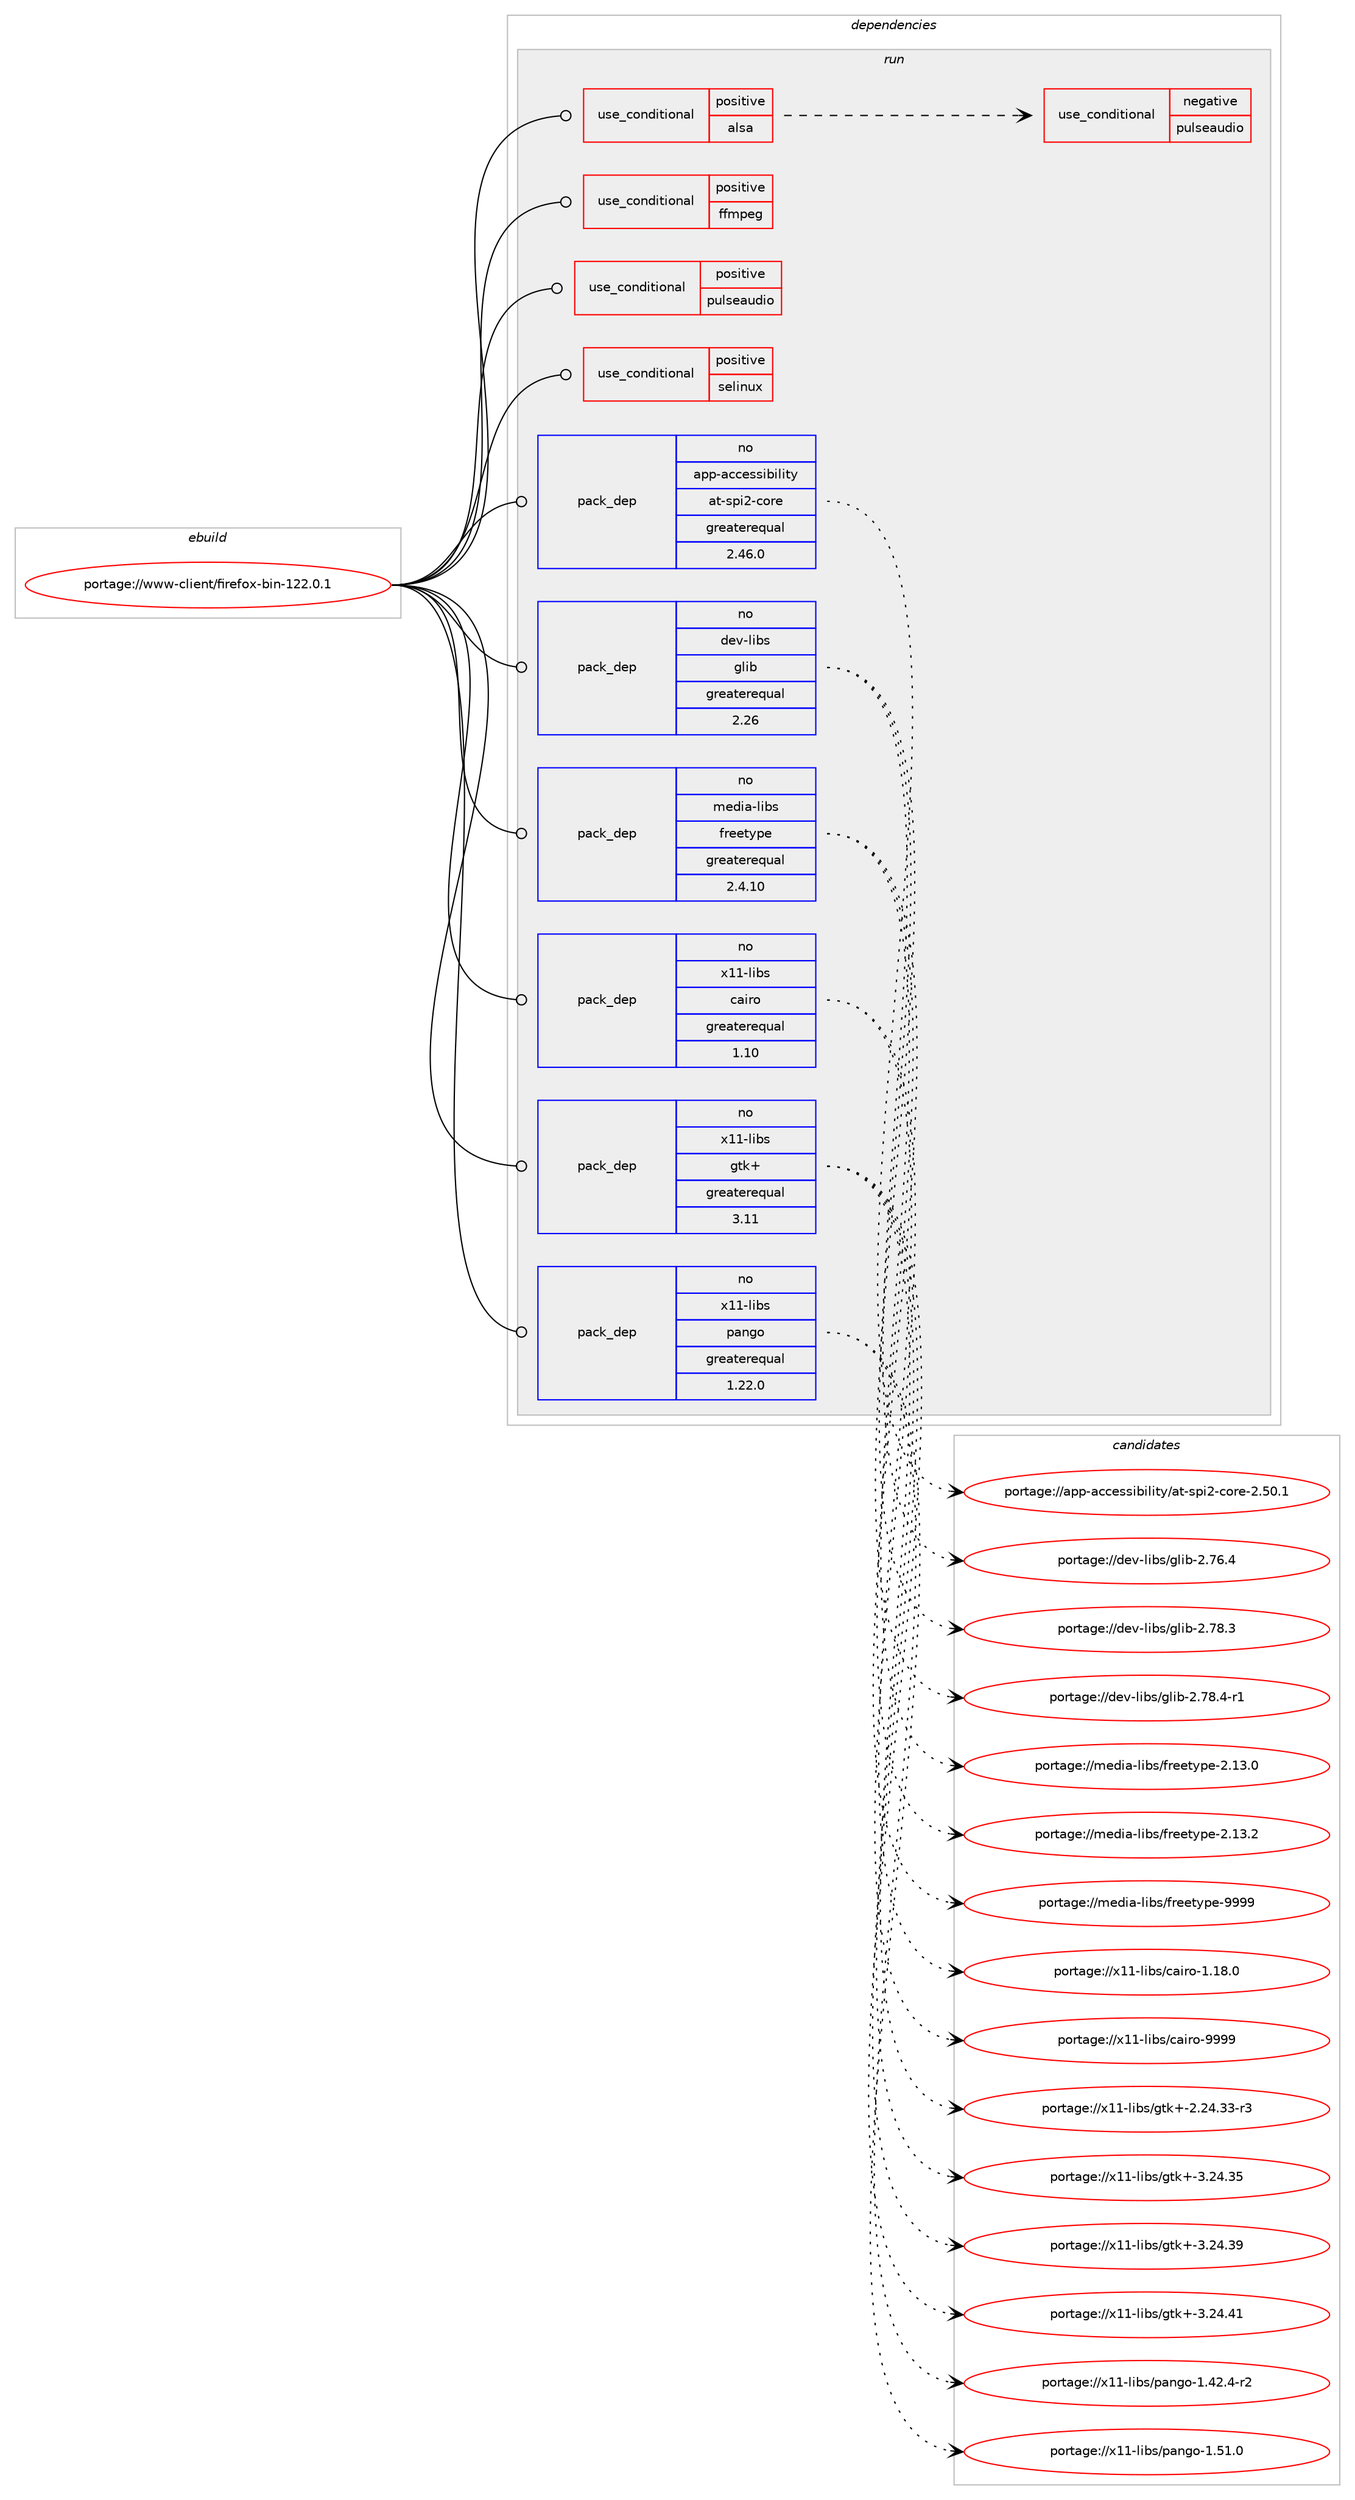 digraph prolog {

# *************
# Graph options
# *************

newrank=true;
concentrate=true;
compound=true;
graph [rankdir=LR,fontname=Helvetica,fontsize=10,ranksep=1.5];#, ranksep=2.5, nodesep=0.2];
edge  [arrowhead=vee];
node  [fontname=Helvetica,fontsize=10];

# **********
# The ebuild
# **********

subgraph cluster_leftcol {
color=gray;
rank=same;
label=<<i>ebuild</i>>;
id [label="portage://www-client/firefox-bin-122.0.1", color=red, width=4, href="../www-client/firefox-bin-122.0.1.svg"];
}

# ****************
# The dependencies
# ****************

subgraph cluster_midcol {
color=gray;
label=<<i>dependencies</i>>;
subgraph cluster_compile {
fillcolor="#eeeeee";
style=filled;
label=<<i>compile</i>>;
}
subgraph cluster_compileandrun {
fillcolor="#eeeeee";
style=filled;
label=<<i>compile and run</i>>;
}
subgraph cluster_run {
fillcolor="#eeeeee";
style=filled;
label=<<i>run</i>>;
subgraph cond12539 {
dependency18094 [label=<<TABLE BORDER="0" CELLBORDER="1" CELLSPACING="0" CELLPADDING="4"><TR><TD ROWSPAN="3" CELLPADDING="10">use_conditional</TD></TR><TR><TD>positive</TD></TR><TR><TD>alsa</TD></TR></TABLE>>, shape=none, color=red];
subgraph cond12540 {
dependency18095 [label=<<TABLE BORDER="0" CELLBORDER="1" CELLSPACING="0" CELLPADDING="4"><TR><TD ROWSPAN="3" CELLPADDING="10">use_conditional</TD></TR><TR><TD>negative</TD></TR><TR><TD>pulseaudio</TD></TR></TABLE>>, shape=none, color=red];
# *** BEGIN UNKNOWN DEPENDENCY TYPE (TODO) ***
# dependency18095 -> package_dependency(portage://www-client/firefox-bin-122.0.1,run,no,media-sound,apulse,none,[,,],[],[])
# *** END UNKNOWN DEPENDENCY TYPE (TODO) ***

}
dependency18094:e -> dependency18095:w [weight=20,style="dashed",arrowhead="vee"];
}
id:e -> dependency18094:w [weight=20,style="solid",arrowhead="odot"];
subgraph cond12541 {
dependency18096 [label=<<TABLE BORDER="0" CELLBORDER="1" CELLSPACING="0" CELLPADDING="4"><TR><TD ROWSPAN="3" CELLPADDING="10">use_conditional</TD></TR><TR><TD>positive</TD></TR><TR><TD>ffmpeg</TD></TR></TABLE>>, shape=none, color=red];
# *** BEGIN UNKNOWN DEPENDENCY TYPE (TODO) ***
# dependency18096 -> package_dependency(portage://www-client/firefox-bin-122.0.1,run,no,media-video,ffmpeg,none,[,,],[],[])
# *** END UNKNOWN DEPENDENCY TYPE (TODO) ***

}
id:e -> dependency18096:w [weight=20,style="solid",arrowhead="odot"];
subgraph cond12542 {
dependency18097 [label=<<TABLE BORDER="0" CELLBORDER="1" CELLSPACING="0" CELLPADDING="4"><TR><TD ROWSPAN="3" CELLPADDING="10">use_conditional</TD></TR><TR><TD>positive</TD></TR><TR><TD>pulseaudio</TD></TR></TABLE>>, shape=none, color=red];
# *** BEGIN UNKNOWN DEPENDENCY TYPE (TODO) ***
# dependency18097 -> package_dependency(portage://www-client/firefox-bin-122.0.1,run,no,media-libs,libpulse,none,[,,],[],[])
# *** END UNKNOWN DEPENDENCY TYPE (TODO) ***

}
id:e -> dependency18097:w [weight=20,style="solid",arrowhead="odot"];
subgraph cond12543 {
dependency18098 [label=<<TABLE BORDER="0" CELLBORDER="1" CELLSPACING="0" CELLPADDING="4"><TR><TD ROWSPAN="3" CELLPADDING="10">use_conditional</TD></TR><TR><TD>positive</TD></TR><TR><TD>selinux</TD></TR></TABLE>>, shape=none, color=red];
# *** BEGIN UNKNOWN DEPENDENCY TYPE (TODO) ***
# dependency18098 -> package_dependency(portage://www-client/firefox-bin-122.0.1,run,no,sec-policy,selinux-mozilla,none,[,,],[],[])
# *** END UNKNOWN DEPENDENCY TYPE (TODO) ***

}
id:e -> dependency18098:w [weight=20,style="solid",arrowhead="odot"];
subgraph pack5315 {
dependency18099 [label=<<TABLE BORDER="0" CELLBORDER="1" CELLSPACING="0" CELLPADDING="4" WIDTH="220"><TR><TD ROWSPAN="6" CELLPADDING="30">pack_dep</TD></TR><TR><TD WIDTH="110">no</TD></TR><TR><TD>app-accessibility</TD></TR><TR><TD>at-spi2-core</TD></TR><TR><TD>greaterequal</TD></TR><TR><TD>2.46.0</TD></TR></TABLE>>, shape=none, color=blue];
}
id:e -> dependency18099:w [weight=20,style="solid",arrowhead="odot"];
subgraph pack5316 {
dependency18100 [label=<<TABLE BORDER="0" CELLBORDER="1" CELLSPACING="0" CELLPADDING="4" WIDTH="220"><TR><TD ROWSPAN="6" CELLPADDING="30">pack_dep</TD></TR><TR><TD WIDTH="110">no</TD></TR><TR><TD>dev-libs</TD></TR><TR><TD>glib</TD></TR><TR><TD>greaterequal</TD></TR><TR><TD>2.26</TD></TR></TABLE>>, shape=none, color=blue];
}
id:e -> dependency18100:w [weight=20,style="solid",arrowhead="odot"];
# *** BEGIN UNKNOWN DEPENDENCY TYPE (TODO) ***
# id -> package_dependency(portage://www-client/firefox-bin-122.0.1,run,no,media-libs,alsa-lib,none,[,,],[],[])
# *** END UNKNOWN DEPENDENCY TYPE (TODO) ***

# *** BEGIN UNKNOWN DEPENDENCY TYPE (TODO) ***
# id -> package_dependency(portage://www-client/firefox-bin-122.0.1,run,no,media-libs,fontconfig,none,[,,],[],[])
# *** END UNKNOWN DEPENDENCY TYPE (TODO) ***

subgraph pack5317 {
dependency18101 [label=<<TABLE BORDER="0" CELLBORDER="1" CELLSPACING="0" CELLPADDING="4" WIDTH="220"><TR><TD ROWSPAN="6" CELLPADDING="30">pack_dep</TD></TR><TR><TD WIDTH="110">no</TD></TR><TR><TD>media-libs</TD></TR><TR><TD>freetype</TD></TR><TR><TD>greaterequal</TD></TR><TR><TD>2.4.10</TD></TR></TABLE>>, shape=none, color=blue];
}
id:e -> dependency18101:w [weight=20,style="solid",arrowhead="odot"];
# *** BEGIN UNKNOWN DEPENDENCY TYPE (TODO) ***
# id -> package_dependency(portage://www-client/firefox-bin-122.0.1,run,no,sys-apps,dbus,none,[,,],[],[])
# *** END UNKNOWN DEPENDENCY TYPE (TODO) ***

# *** BEGIN UNKNOWN DEPENDENCY TYPE (TODO) ***
# id -> package_dependency(portage://www-client/firefox-bin-122.0.1,run,no,virtual,freedesktop-icon-theme,none,[,,],[],[])
# *** END UNKNOWN DEPENDENCY TYPE (TODO) ***

subgraph pack5318 {
dependency18102 [label=<<TABLE BORDER="0" CELLBORDER="1" CELLSPACING="0" CELLPADDING="4" WIDTH="220"><TR><TD ROWSPAN="6" CELLPADDING="30">pack_dep</TD></TR><TR><TD WIDTH="110">no</TD></TR><TR><TD>x11-libs</TD></TR><TR><TD>cairo</TD></TR><TR><TD>greaterequal</TD></TR><TR><TD>1.10</TD></TR></TABLE>>, shape=none, color=blue];
}
id:e -> dependency18102:w [weight=20,style="solid",arrowhead="odot"];
# *** BEGIN UNKNOWN DEPENDENCY TYPE (TODO) ***
# id -> package_dependency(portage://www-client/firefox-bin-122.0.1,run,no,x11-libs,gdk-pixbuf,none,[,,],[slot(2)],[])
# *** END UNKNOWN DEPENDENCY TYPE (TODO) ***

subgraph pack5319 {
dependency18103 [label=<<TABLE BORDER="0" CELLBORDER="1" CELLSPACING="0" CELLPADDING="4" WIDTH="220"><TR><TD ROWSPAN="6" CELLPADDING="30">pack_dep</TD></TR><TR><TD WIDTH="110">no</TD></TR><TR><TD>x11-libs</TD></TR><TR><TD>gtk+</TD></TR><TR><TD>greaterequal</TD></TR><TR><TD>3.11</TD></TR></TABLE>>, shape=none, color=blue];
}
id:e -> dependency18103:w [weight=20,style="solid",arrowhead="odot"];
# *** BEGIN UNKNOWN DEPENDENCY TYPE (TODO) ***
# id -> package_dependency(portage://www-client/firefox-bin-122.0.1,run,no,x11-libs,libX11,none,[,,],[],[])
# *** END UNKNOWN DEPENDENCY TYPE (TODO) ***

# *** BEGIN UNKNOWN DEPENDENCY TYPE (TODO) ***
# id -> package_dependency(portage://www-client/firefox-bin-122.0.1,run,no,x11-libs,libXcomposite,none,[,,],[],[])
# *** END UNKNOWN DEPENDENCY TYPE (TODO) ***

# *** BEGIN UNKNOWN DEPENDENCY TYPE (TODO) ***
# id -> package_dependency(portage://www-client/firefox-bin-122.0.1,run,no,x11-libs,libXcursor,none,[,,],[],[])
# *** END UNKNOWN DEPENDENCY TYPE (TODO) ***

# *** BEGIN UNKNOWN DEPENDENCY TYPE (TODO) ***
# id -> package_dependency(portage://www-client/firefox-bin-122.0.1,run,no,x11-libs,libXdamage,none,[,,],[],[])
# *** END UNKNOWN DEPENDENCY TYPE (TODO) ***

# *** BEGIN UNKNOWN DEPENDENCY TYPE (TODO) ***
# id -> package_dependency(portage://www-client/firefox-bin-122.0.1,run,no,x11-libs,libXext,none,[,,],[],[])
# *** END UNKNOWN DEPENDENCY TYPE (TODO) ***

# *** BEGIN UNKNOWN DEPENDENCY TYPE (TODO) ***
# id -> package_dependency(portage://www-client/firefox-bin-122.0.1,run,no,x11-libs,libXfixes,none,[,,],[],[])
# *** END UNKNOWN DEPENDENCY TYPE (TODO) ***

# *** BEGIN UNKNOWN DEPENDENCY TYPE (TODO) ***
# id -> package_dependency(portage://www-client/firefox-bin-122.0.1,run,no,x11-libs,libXi,none,[,,],[],[])
# *** END UNKNOWN DEPENDENCY TYPE (TODO) ***

# *** BEGIN UNKNOWN DEPENDENCY TYPE (TODO) ***
# id -> package_dependency(portage://www-client/firefox-bin-122.0.1,run,no,x11-libs,libXrandr,none,[,,],[],[])
# *** END UNKNOWN DEPENDENCY TYPE (TODO) ***

# *** BEGIN UNKNOWN DEPENDENCY TYPE (TODO) ***
# id -> package_dependency(portage://www-client/firefox-bin-122.0.1,run,no,x11-libs,libXrender,none,[,,],[],[])
# *** END UNKNOWN DEPENDENCY TYPE (TODO) ***

# *** BEGIN UNKNOWN DEPENDENCY TYPE (TODO) ***
# id -> package_dependency(portage://www-client/firefox-bin-122.0.1,run,no,x11-libs,libxcb,none,[,,],[],[])
# *** END UNKNOWN DEPENDENCY TYPE (TODO) ***

subgraph pack5320 {
dependency18104 [label=<<TABLE BORDER="0" CELLBORDER="1" CELLSPACING="0" CELLPADDING="4" WIDTH="220"><TR><TD ROWSPAN="6" CELLPADDING="30">pack_dep</TD></TR><TR><TD WIDTH="110">no</TD></TR><TR><TD>x11-libs</TD></TR><TR><TD>pango</TD></TR><TR><TD>greaterequal</TD></TR><TR><TD>1.22.0</TD></TR></TABLE>>, shape=none, color=blue];
}
id:e -> dependency18104:w [weight=20,style="solid",arrowhead="odot"];
# *** BEGIN UNKNOWN DEPENDENCY TYPE (TODO) ***
# id -> package_dependency(portage://www-client/firefox-bin-122.0.1,run,weak,www-client,firefox-bin,none,[,,],[slot(0)],[])
# *** END UNKNOWN DEPENDENCY TYPE (TODO) ***

# *** BEGIN UNKNOWN DEPENDENCY TYPE (TODO) ***
# id -> package_dependency(portage://www-client/firefox-bin-122.0.1,run,weak,www-client,firefox-bin,none,[,,],[slot(esr)],[])
# *** END UNKNOWN DEPENDENCY TYPE (TODO) ***

}
}

# **************
# The candidates
# **************

subgraph cluster_choices {
rank=same;
color=gray;
label=<<i>candidates</i>>;

subgraph choice5315 {
color=black;
nodesep=1;
choice97112112459799991011151151059810510810511612147971164511511210550459911111410145504653484649 [label="portage://app-accessibility/at-spi2-core-2.50.1", color=red, width=4,href="../app-accessibility/at-spi2-core-2.50.1.svg"];
dependency18099:e -> choice97112112459799991011151151059810510810511612147971164511511210550459911111410145504653484649:w [style=dotted,weight="100"];
}
subgraph choice5316 {
color=black;
nodesep=1;
choice1001011184510810598115471031081059845504655544652 [label="portage://dev-libs/glib-2.76.4", color=red, width=4,href="../dev-libs/glib-2.76.4.svg"];
choice1001011184510810598115471031081059845504655564651 [label="portage://dev-libs/glib-2.78.3", color=red, width=4,href="../dev-libs/glib-2.78.3.svg"];
choice10010111845108105981154710310810598455046555646524511449 [label="portage://dev-libs/glib-2.78.4-r1", color=red, width=4,href="../dev-libs/glib-2.78.4-r1.svg"];
dependency18100:e -> choice1001011184510810598115471031081059845504655544652:w [style=dotted,weight="100"];
dependency18100:e -> choice1001011184510810598115471031081059845504655564651:w [style=dotted,weight="100"];
dependency18100:e -> choice10010111845108105981154710310810598455046555646524511449:w [style=dotted,weight="100"];
}
subgraph choice5317 {
color=black;
nodesep=1;
choice1091011001059745108105981154710211410110111612111210145504649514648 [label="portage://media-libs/freetype-2.13.0", color=red, width=4,href="../media-libs/freetype-2.13.0.svg"];
choice1091011001059745108105981154710211410110111612111210145504649514650 [label="portage://media-libs/freetype-2.13.2", color=red, width=4,href="../media-libs/freetype-2.13.2.svg"];
choice109101100105974510810598115471021141011011161211121014557575757 [label="portage://media-libs/freetype-9999", color=red, width=4,href="../media-libs/freetype-9999.svg"];
dependency18101:e -> choice1091011001059745108105981154710211410110111612111210145504649514648:w [style=dotted,weight="100"];
dependency18101:e -> choice1091011001059745108105981154710211410110111612111210145504649514650:w [style=dotted,weight="100"];
dependency18101:e -> choice109101100105974510810598115471021141011011161211121014557575757:w [style=dotted,weight="100"];
}
subgraph choice5318 {
color=black;
nodesep=1;
choice1204949451081059811547999710511411145494649564648 [label="portage://x11-libs/cairo-1.18.0", color=red, width=4,href="../x11-libs/cairo-1.18.0.svg"];
choice120494945108105981154799971051141114557575757 [label="portage://x11-libs/cairo-9999", color=red, width=4,href="../x11-libs/cairo-9999.svg"];
dependency18102:e -> choice1204949451081059811547999710511411145494649564648:w [style=dotted,weight="100"];
dependency18102:e -> choice120494945108105981154799971051141114557575757:w [style=dotted,weight="100"];
}
subgraph choice5319 {
color=black;
nodesep=1;
choice12049494510810598115471031161074345504650524651514511451 [label="portage://x11-libs/gtk+-2.24.33-r3", color=red, width=4,href="../x11-libs/gtk+-2.24.33-r3.svg"];
choice1204949451081059811547103116107434551465052465153 [label="portage://x11-libs/gtk+-3.24.35", color=red, width=4,href="../x11-libs/gtk+-3.24.35.svg"];
choice1204949451081059811547103116107434551465052465157 [label="portage://x11-libs/gtk+-3.24.39", color=red, width=4,href="../x11-libs/gtk+-3.24.39.svg"];
choice1204949451081059811547103116107434551465052465249 [label="portage://x11-libs/gtk+-3.24.41", color=red, width=4,href="../x11-libs/gtk+-3.24.41.svg"];
dependency18103:e -> choice12049494510810598115471031161074345504650524651514511451:w [style=dotted,weight="100"];
dependency18103:e -> choice1204949451081059811547103116107434551465052465153:w [style=dotted,weight="100"];
dependency18103:e -> choice1204949451081059811547103116107434551465052465157:w [style=dotted,weight="100"];
dependency18103:e -> choice1204949451081059811547103116107434551465052465249:w [style=dotted,weight="100"];
}
subgraph choice5320 {
color=black;
nodesep=1;
choice120494945108105981154711297110103111454946525046524511450 [label="portage://x11-libs/pango-1.42.4-r2", color=red, width=4,href="../x11-libs/pango-1.42.4-r2.svg"];
choice12049494510810598115471129711010311145494653494648 [label="portage://x11-libs/pango-1.51.0", color=red, width=4,href="../x11-libs/pango-1.51.0.svg"];
dependency18104:e -> choice120494945108105981154711297110103111454946525046524511450:w [style=dotted,weight="100"];
dependency18104:e -> choice12049494510810598115471129711010311145494653494648:w [style=dotted,weight="100"];
}
}

}
